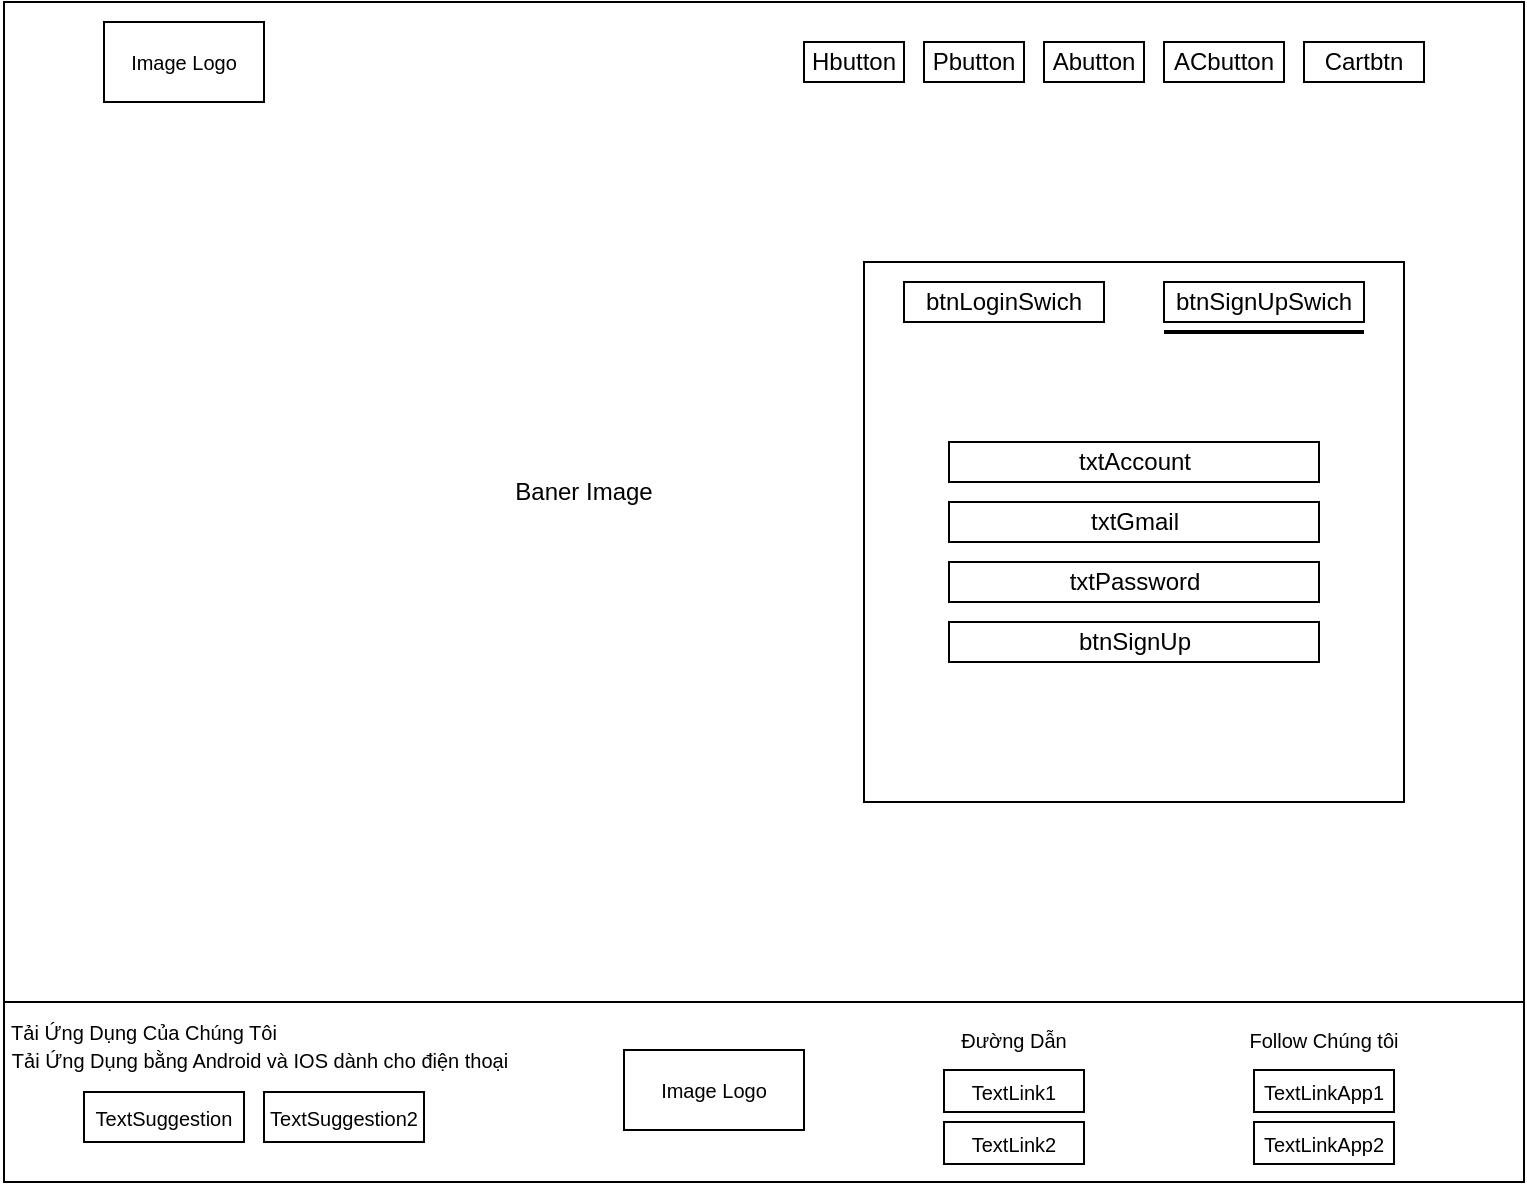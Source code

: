 <mxfile version="18.0.3" type="github">
  <diagram id="bdsKv7_u6PEc6-tMgxja" name="Page-1">
    <mxGraphModel dx="1038" dy="581" grid="1" gridSize="10" guides="1" tooltips="1" connect="1" arrows="1" fold="1" page="1" pageScale="1" pageWidth="827" pageHeight="1169" math="0" shadow="0">
      <root>
        <mxCell id="0" />
        <mxCell id="1" parent="0" />
        <mxCell id="uOWCff0AJRq1E2b_BwQD-1" value="" style="rounded=0;whiteSpace=wrap;html=1;" vertex="1" parent="1">
          <mxGeometry x="2" y="30" width="760" height="590" as="geometry" />
        </mxCell>
        <mxCell id="uOWCff0AJRq1E2b_BwQD-2" value="&lt;span style=&quot;font-size: 10px;&quot;&gt;Image Logo&lt;/span&gt;" style="rounded=0;whiteSpace=wrap;html=1;" vertex="1" parent="1">
          <mxGeometry x="52" y="40" width="80" height="40" as="geometry" />
        </mxCell>
        <mxCell id="uOWCff0AJRq1E2b_BwQD-3" value="Hbutton" style="rounded=0;whiteSpace=wrap;html=1;" vertex="1" parent="1">
          <mxGeometry x="402" y="50" width="50" height="20" as="geometry" />
        </mxCell>
        <mxCell id="uOWCff0AJRq1E2b_BwQD-4" value="Pbutton" style="rounded=0;whiteSpace=wrap;html=1;" vertex="1" parent="1">
          <mxGeometry x="462" y="50" width="50" height="20" as="geometry" />
        </mxCell>
        <mxCell id="uOWCff0AJRq1E2b_BwQD-5" value="Abutton" style="rounded=0;whiteSpace=wrap;html=1;" vertex="1" parent="1">
          <mxGeometry x="522" y="50" width="50" height="20" as="geometry" />
        </mxCell>
        <mxCell id="uOWCff0AJRq1E2b_BwQD-6" value="ACbutton" style="rounded=0;whiteSpace=wrap;html=1;" vertex="1" parent="1">
          <mxGeometry x="582" y="50" width="60" height="20" as="geometry" />
        </mxCell>
        <mxCell id="uOWCff0AJRq1E2b_BwQD-7" value="Cartbtn" style="rounded=0;whiteSpace=wrap;html=1;" vertex="1" parent="1">
          <mxGeometry x="652" y="50" width="60" height="20" as="geometry" />
        </mxCell>
        <mxCell id="uOWCff0AJRq1E2b_BwQD-8" value="" style="rounded=0;whiteSpace=wrap;html=1;" vertex="1" parent="1">
          <mxGeometry x="2" y="530" width="760" height="90" as="geometry" />
        </mxCell>
        <mxCell id="uOWCff0AJRq1E2b_BwQD-9" value="Tải Ứng Dụng Của Chúng Tôi" style="text;html=1;strokeColor=none;fillColor=none;align=center;verticalAlign=middle;whiteSpace=wrap;rounded=0;fontSize=10;" vertex="1" parent="1">
          <mxGeometry x="2" y="540" width="140" height="10" as="geometry" />
        </mxCell>
        <mxCell id="uOWCff0AJRq1E2b_BwQD-10" value="Tải Ứng Dụng bằng Android và IOS dành cho điện thoại" style="text;html=1;strokeColor=none;fillColor=none;align=center;verticalAlign=middle;whiteSpace=wrap;rounded=0;fontSize=10;" vertex="1" parent="1">
          <mxGeometry y="554" width="260" height="10" as="geometry" />
        </mxCell>
        <mxCell id="uOWCff0AJRq1E2b_BwQD-11" value="TextSuggestion" style="rounded=0;whiteSpace=wrap;html=1;fontSize=10;" vertex="1" parent="1">
          <mxGeometry x="42" y="575" width="80" height="25" as="geometry" />
        </mxCell>
        <mxCell id="uOWCff0AJRq1E2b_BwQD-12" value="TextSuggestion2" style="rounded=0;whiteSpace=wrap;html=1;fontSize=10;" vertex="1" parent="1">
          <mxGeometry x="132" y="575" width="80" height="25" as="geometry" />
        </mxCell>
        <mxCell id="uOWCff0AJRq1E2b_BwQD-13" value="Image Logo" style="rounded=0;whiteSpace=wrap;html=1;fontSize=10;" vertex="1" parent="1">
          <mxGeometry x="312" y="554" width="90" height="40" as="geometry" />
        </mxCell>
        <mxCell id="uOWCff0AJRq1E2b_BwQD-14" value="Đường Dẫn" style="text;html=1;strokeColor=none;fillColor=none;align=center;verticalAlign=middle;whiteSpace=wrap;rounded=0;fontSize=10;" vertex="1" parent="1">
          <mxGeometry x="477" y="534" width="60" height="30" as="geometry" />
        </mxCell>
        <mxCell id="uOWCff0AJRq1E2b_BwQD-15" value="TextLink1" style="rounded=0;whiteSpace=wrap;html=1;fontSize=10;" vertex="1" parent="1">
          <mxGeometry x="472" y="564" width="70" height="21" as="geometry" />
        </mxCell>
        <mxCell id="uOWCff0AJRq1E2b_BwQD-16" value="TextLink2" style="rounded=0;whiteSpace=wrap;html=1;fontSize=10;" vertex="1" parent="1">
          <mxGeometry x="472" y="590" width="70" height="21" as="geometry" />
        </mxCell>
        <mxCell id="uOWCff0AJRq1E2b_BwQD-17" value="Follow Chúng tôi" style="text;html=1;strokeColor=none;fillColor=none;align=center;verticalAlign=middle;whiteSpace=wrap;rounded=0;fontSize=10;" vertex="1" parent="1">
          <mxGeometry x="622" y="534" width="80" height="30" as="geometry" />
        </mxCell>
        <mxCell id="uOWCff0AJRq1E2b_BwQD-18" value="TextLinkApp1" style="rounded=0;whiteSpace=wrap;html=1;fontSize=10;" vertex="1" parent="1">
          <mxGeometry x="627" y="564" width="70" height="21" as="geometry" />
        </mxCell>
        <mxCell id="uOWCff0AJRq1E2b_BwQD-19" value="TextLinkApp2" style="rounded=0;whiteSpace=wrap;html=1;fontSize=10;" vertex="1" parent="1">
          <mxGeometry x="627" y="590" width="70" height="21" as="geometry" />
        </mxCell>
        <mxCell id="uOWCff0AJRq1E2b_BwQD-20" value="Baner Image" style="text;html=1;strokeColor=none;fillColor=none;align=center;verticalAlign=middle;whiteSpace=wrap;rounded=0;" vertex="1" parent="1">
          <mxGeometry x="242" y="260" width="100" height="30" as="geometry" />
        </mxCell>
        <mxCell id="uOWCff0AJRq1E2b_BwQD-21" value="" style="rounded=0;whiteSpace=wrap;html=1;" vertex="1" parent="1">
          <mxGeometry x="432" y="160" width="270" height="270" as="geometry" />
        </mxCell>
        <mxCell id="uOWCff0AJRq1E2b_BwQD-22" value="btnLoginSwich" style="rounded=0;whiteSpace=wrap;html=1;" vertex="1" parent="1">
          <mxGeometry x="452" y="170" width="100" height="20" as="geometry" />
        </mxCell>
        <mxCell id="uOWCff0AJRq1E2b_BwQD-23" value="btnSignUpSwich" style="rounded=0;whiteSpace=wrap;html=1;" vertex="1" parent="1">
          <mxGeometry x="582" y="170" width="100" height="20" as="geometry" />
        </mxCell>
        <mxCell id="uOWCff0AJRq1E2b_BwQD-24" value="txtAccount" style="rounded=0;whiteSpace=wrap;html=1;" vertex="1" parent="1">
          <mxGeometry x="474.5" y="250" width="185" height="20" as="geometry" />
        </mxCell>
        <mxCell id="uOWCff0AJRq1E2b_BwQD-25" value="txtPassword" style="rounded=0;whiteSpace=wrap;html=1;" vertex="1" parent="1">
          <mxGeometry x="474.5" y="310" width="185" height="20" as="geometry" />
        </mxCell>
        <mxCell id="uOWCff0AJRq1E2b_BwQD-26" value="btnSignUp" style="rounded=0;whiteSpace=wrap;html=1;" vertex="1" parent="1">
          <mxGeometry x="474.5" y="340" width="185" height="20" as="geometry" />
        </mxCell>
        <mxCell id="uOWCff0AJRq1E2b_BwQD-28" value="" style="line;strokeWidth=2;html=1;" vertex="1" parent="1">
          <mxGeometry x="582" y="190" width="100" height="10" as="geometry" />
        </mxCell>
        <mxCell id="uOWCff0AJRq1E2b_BwQD-29" value="txtGmail" style="rounded=0;whiteSpace=wrap;html=1;" vertex="1" parent="1">
          <mxGeometry x="474.5" y="280" width="185" height="20" as="geometry" />
        </mxCell>
      </root>
    </mxGraphModel>
  </diagram>
</mxfile>
